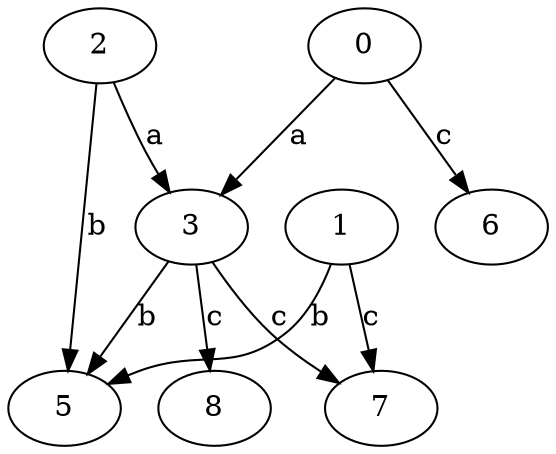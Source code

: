 strict digraph  {
2;
0;
3;
5;
6;
7;
8;
1;
2 -> 3  [label=a];
2 -> 5  [label=b];
0 -> 3  [label=a];
0 -> 6  [label=c];
3 -> 5  [label=b];
3 -> 7  [label=c];
3 -> 8  [label=c];
1 -> 5  [label=b];
1 -> 7  [label=c];
}
